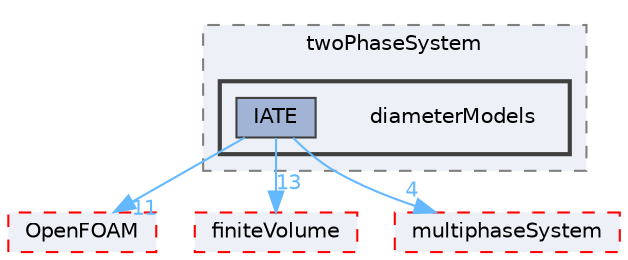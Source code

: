 digraph "src/phaseSystemModels/reactingEuler/twoPhaseSystem/diameterModels"
{
 // LATEX_PDF_SIZE
  bgcolor="transparent";
  edge [fontname=Helvetica,fontsize=10,labelfontname=Helvetica,labelfontsize=10];
  node [fontname=Helvetica,fontsize=10,shape=box,height=0.2,width=0.4];
  compound=true
  subgraph clusterdir_92e418b4bb5ba35fe922dff3d1647b56 {
    graph [ bgcolor="#edf0f7", pencolor="grey50", label="twoPhaseSystem", fontname=Helvetica,fontsize=10 style="filled,dashed", URL="dir_92e418b4bb5ba35fe922dff3d1647b56.html",tooltip=""]
  subgraph clusterdir_7dec14875f95fddb39b8c4a926d940e4 {
    graph [ bgcolor="#edf0f7", pencolor="grey25", label="", fontname=Helvetica,fontsize=10 style="filled,bold", URL="dir_7dec14875f95fddb39b8c4a926d940e4.html",tooltip=""]
    dir_7dec14875f95fddb39b8c4a926d940e4 [shape=plaintext, label="diameterModels"];
  dir_348bef7d36c495da694485ad1cf583ab [label="IATE", fillcolor="#a2b4d6", color="grey25", style="filled", URL="dir_348bef7d36c495da694485ad1cf583ab.html",tooltip=""];
  }
  }
  dir_c5473ff19b20e6ec4dfe5c310b3778a8 [label="OpenFOAM", fillcolor="#edf0f7", color="red", style="filled,dashed", URL="dir_c5473ff19b20e6ec4dfe5c310b3778a8.html",tooltip=""];
  dir_9bd15774b555cf7259a6fa18f99fe99b [label="finiteVolume", fillcolor="#edf0f7", color="red", style="filled,dashed", URL="dir_9bd15774b555cf7259a6fa18f99fe99b.html",tooltip=""];
  dir_4edcd2f80655d7be3718758b13a7ab40 [label="multiphaseSystem", fillcolor="#edf0f7", color="red", style="filled,dashed", URL="dir_4edcd2f80655d7be3718758b13a7ab40.html",tooltip=""];
  dir_348bef7d36c495da694485ad1cf583ab->dir_9bd15774b555cf7259a6fa18f99fe99b [headlabel="13", labeldistance=1.5 headhref="dir_001761_001387.html" href="dir_001761_001387.html" color="steelblue1" fontcolor="steelblue1"];
  dir_348bef7d36c495da694485ad1cf583ab->dir_c5473ff19b20e6ec4dfe5c310b3778a8 [headlabel="11", labeldistance=1.5 headhref="dir_001761_002695.html" href="dir_001761_002695.html" color="steelblue1" fontcolor="steelblue1"];
  dir_348bef7d36c495da694485ad1cf583ab->dir_4edcd2f80655d7be3718758b13a7ab40 [headlabel="4", labeldistance=1.5 headhref="dir_001761_002496.html" href="dir_001761_002496.html" color="steelblue1" fontcolor="steelblue1"];
}
